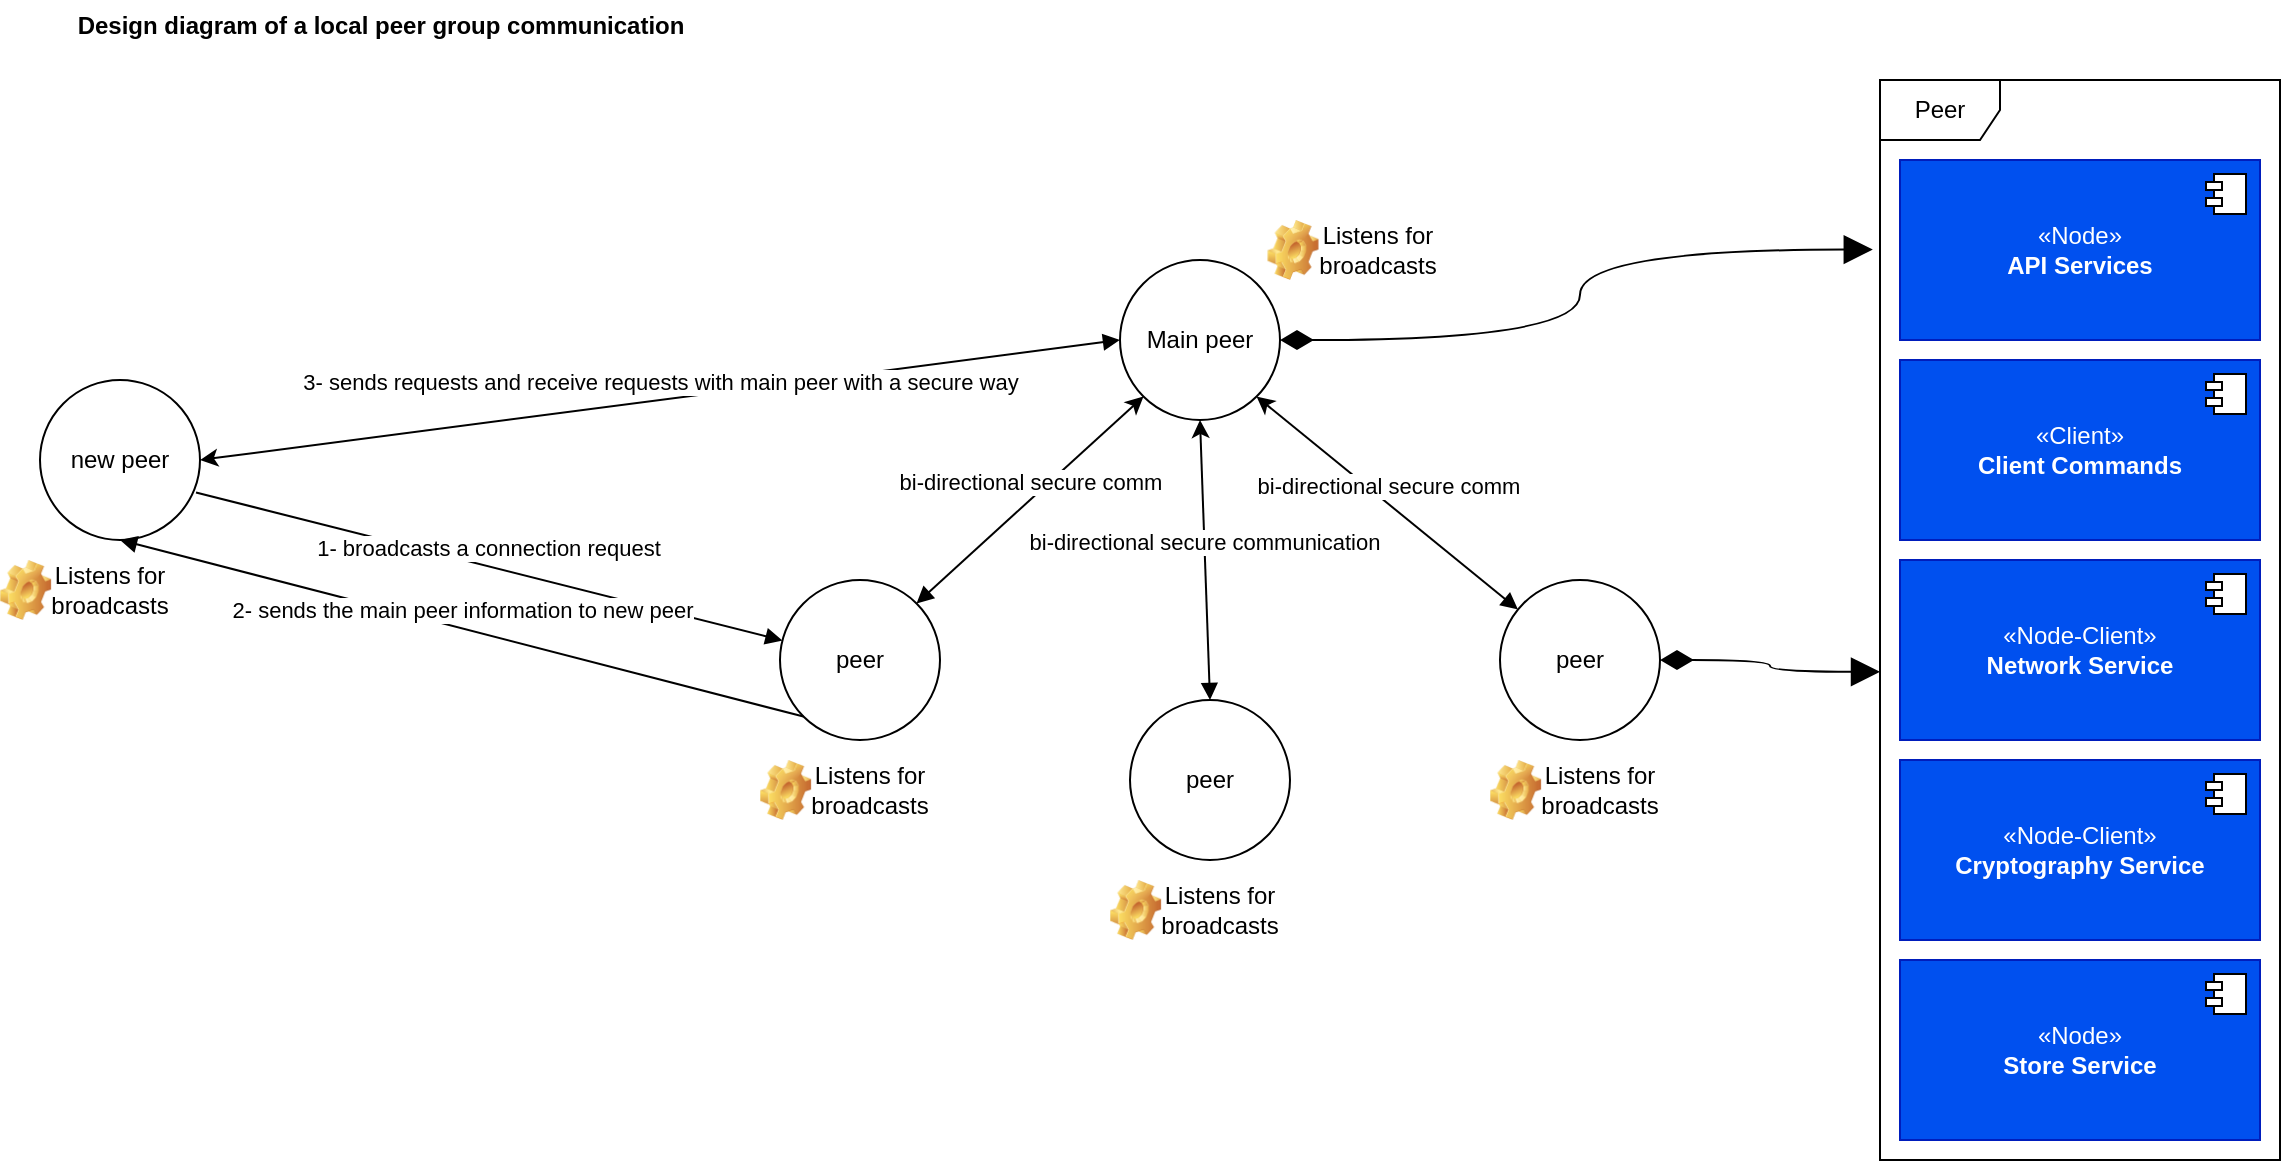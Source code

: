 <mxfile version="26.0.6">
  <diagram name="Page-1" id="Uu_N4zH3Rj2pYzTqdxLv">
    <mxGraphModel dx="2899" dy="1111" grid="1" gridSize="10" guides="1" tooltips="1" connect="1" arrows="1" fold="1" page="1" pageScale="1" pageWidth="850" pageHeight="1100" math="0" shadow="0">
      <root>
        <mxCell id="0" />
        <mxCell id="1" parent="0" />
        <mxCell id="nSGNte2BJ-Q_Rz4o3T1F-4" value="Main peer" style="ellipse;whiteSpace=wrap;html=1;aspect=fixed;" parent="1" vertex="1">
          <mxGeometry x="370" y="360" width="80" height="80" as="geometry" />
        </mxCell>
        <mxCell id="nSGNte2BJ-Q_Rz4o3T1F-8" value="peer" style="ellipse;whiteSpace=wrap;html=1;aspect=fixed;" parent="1" vertex="1">
          <mxGeometry x="200" y="520" width="80" height="80" as="geometry" />
        </mxCell>
        <mxCell id="nSGNte2BJ-Q_Rz4o3T1F-10" value="" style="shape=image;html=1;verticalLabelPosition=bottom;verticalAlign=top;imageAspect=1;aspect=fixed;image=img/clipart/Gear_128x128.png" parent="1" vertex="1">
          <mxGeometry x="190" y="610" width="25.57" height="30" as="geometry" />
        </mxCell>
        <mxCell id="nSGNte2BJ-Q_Rz4o3T1F-11" value="«Node»&lt;br&gt;&lt;b&gt;API Services&lt;br&gt;&lt;/b&gt;" style="html=1;dropTarget=0;whiteSpace=wrap;fillColor=#0050ef;fontColor=#ffffff;strokeColor=#001DBC;" parent="1" vertex="1">
          <mxGeometry x="760" y="310" width="180" height="90" as="geometry" />
        </mxCell>
        <mxCell id="nSGNte2BJ-Q_Rz4o3T1F-12" value="" style="shape=module;jettyWidth=8;jettyHeight=4;" parent="nSGNte2BJ-Q_Rz4o3T1F-11" vertex="1">
          <mxGeometry x="1" width="20" height="20" relative="1" as="geometry">
            <mxPoint x="-27" y="7" as="offset" />
          </mxGeometry>
        </mxCell>
        <mxCell id="nSGNte2BJ-Q_Rz4o3T1F-14" value="«Client»&lt;br&gt;&lt;b&gt;Client Commands&lt;br&gt;&lt;/b&gt;" style="html=1;dropTarget=0;whiteSpace=wrap;fillColor=#0050ef;fontColor=#ffffff;strokeColor=#001DBC;" parent="1" vertex="1">
          <mxGeometry x="760" y="410" width="180" height="90" as="geometry" />
        </mxCell>
        <mxCell id="nSGNte2BJ-Q_Rz4o3T1F-15" value="" style="shape=module;jettyWidth=8;jettyHeight=4;" parent="nSGNte2BJ-Q_Rz4o3T1F-14" vertex="1">
          <mxGeometry x="1" width="20" height="20" relative="1" as="geometry">
            <mxPoint x="-27" y="7" as="offset" />
          </mxGeometry>
        </mxCell>
        <mxCell id="nSGNte2BJ-Q_Rz4o3T1F-16" value="new peer" style="ellipse;whiteSpace=wrap;html=1;aspect=fixed;" parent="1" vertex="1">
          <mxGeometry x="-170" y="420" width="80" height="80" as="geometry" />
        </mxCell>
        <mxCell id="nSGNte2BJ-Q_Rz4o3T1F-17" value="peer" style="ellipse;whiteSpace=wrap;html=1;aspect=fixed;" parent="1" vertex="1">
          <mxGeometry x="375" y="580" width="80" height="80" as="geometry" />
        </mxCell>
        <mxCell id="nSGNte2BJ-Q_Rz4o3T1F-19" value="peer" style="ellipse;whiteSpace=wrap;html=1;aspect=fixed;" parent="1" vertex="1">
          <mxGeometry x="560" y="520" width="80" height="80" as="geometry" />
        </mxCell>
        <mxCell id="nSGNte2BJ-Q_Rz4o3T1F-22" value="Peer" style="shape=umlFrame;whiteSpace=wrap;html=1;pointerEvents=0;" parent="1" vertex="1">
          <mxGeometry x="750" y="270" width="200" height="540" as="geometry" />
        </mxCell>
        <mxCell id="nSGNte2BJ-Q_Rz4o3T1F-23" value="" style="endArrow=block;html=1;endSize=12;startArrow=diamondThin;startSize=14;startFill=1;edgeStyle=orthogonalEdgeStyle;align=left;verticalAlign=bottom;rounded=0;curved=1;endFill=1;exitX=1;exitY=0.5;exitDx=0;exitDy=0;entryX=-0.018;entryY=0.157;entryDx=0;entryDy=0;entryPerimeter=0;" parent="1" source="nSGNte2BJ-Q_Rz4o3T1F-4" target="nSGNte2BJ-Q_Rz4o3T1F-22" edge="1">
          <mxGeometry x="-1" y="3" relative="1" as="geometry">
            <mxPoint x="510" y="400" as="sourcePoint" />
            <mxPoint x="760" y="310" as="targetPoint" />
          </mxGeometry>
        </mxCell>
        <mxCell id="nSGNte2BJ-Q_Rz4o3T1F-24" value="" style="endArrow=block;html=1;endSize=12;startArrow=diamondThin;startSize=14;startFill=1;edgeStyle=orthogonalEdgeStyle;align=left;verticalAlign=bottom;rounded=0;entryX=0;entryY=0.548;entryDx=0;entryDy=0;curved=1;endFill=1;entryPerimeter=0;exitX=1;exitY=0.5;exitDx=0;exitDy=0;" parent="1" source="nSGNte2BJ-Q_Rz4o3T1F-19" target="nSGNte2BJ-Q_Rz4o3T1F-22" edge="1">
          <mxGeometry x="-1" y="3" relative="1" as="geometry">
            <mxPoint x="460" y="410" as="sourcePoint" />
            <mxPoint x="803" y="336" as="targetPoint" />
          </mxGeometry>
        </mxCell>
        <mxCell id="nSGNte2BJ-Q_Rz4o3T1F-25" value="1- broadcasts a connection request" style="html=1;verticalAlign=bottom;endArrow=block;curved=0;rounded=0;exitX=0.975;exitY=0.703;exitDx=0;exitDy=0;exitPerimeter=0;" parent="1" source="nSGNte2BJ-Q_Rz4o3T1F-16" target="nSGNte2BJ-Q_Rz4o3T1F-8" edge="1">
          <mxGeometry width="80" relative="1" as="geometry">
            <mxPoint x="90" y="490" as="sourcePoint" />
            <mxPoint x="170" y="490" as="targetPoint" />
          </mxGeometry>
        </mxCell>
        <mxCell id="nSGNte2BJ-Q_Rz4o3T1F-26" value="2- sends the main peer information to new peer" style="html=1;verticalAlign=bottom;endArrow=block;curved=0;rounded=0;exitX=0;exitY=1;exitDx=0;exitDy=0;entryX=0.5;entryY=1;entryDx=0;entryDy=0;" parent="1" source="nSGNte2BJ-Q_Rz4o3T1F-8" target="nSGNte2BJ-Q_Rz4o3T1F-16" edge="1">
          <mxGeometry width="80" relative="1" as="geometry">
            <mxPoint x="-60" y="540" as="sourcePoint" />
            <mxPoint x="125" y="638" as="targetPoint" />
          </mxGeometry>
        </mxCell>
        <mxCell id="nSGNte2BJ-Q_Rz4o3T1F-27" value="Listens for broadcasts" style="text;html=1;align=center;verticalAlign=middle;whiteSpace=wrap;rounded=0;" parent="1" vertex="1">
          <mxGeometry x="210" y="610" width="70" height="30" as="geometry" />
        </mxCell>
        <mxCell id="nSGNte2BJ-Q_Rz4o3T1F-30" value="3- sends requests and receive requests with main peer with a secure way" style="html=1;verticalAlign=bottom;endArrow=block;curved=0;rounded=0;exitX=1;exitY=0.5;exitDx=0;exitDy=0;entryX=0;entryY=0.5;entryDx=0;entryDy=0;startArrow=classic;startFill=1;" parent="1" source="nSGNte2BJ-Q_Rz4o3T1F-16" target="nSGNte2BJ-Q_Rz4o3T1F-4" edge="1">
          <mxGeometry width="80" relative="1" as="geometry">
            <mxPoint x="292" y="398" as="sourcePoint" />
            <mxPoint x="20" y="300" as="targetPoint" />
          </mxGeometry>
        </mxCell>
        <mxCell id="nSGNte2BJ-Q_Rz4o3T1F-31" value="" style="shape=image;html=1;verticalLabelPosition=bottom;verticalAlign=top;imageAspect=1;aspect=fixed;image=img/clipart/Gear_128x128.png" parent="1" vertex="1">
          <mxGeometry x="365" y="670" width="25.57" height="30" as="geometry" />
        </mxCell>
        <mxCell id="nSGNte2BJ-Q_Rz4o3T1F-32" value="Listens for broadcasts" style="text;html=1;align=center;verticalAlign=middle;whiteSpace=wrap;rounded=0;" parent="1" vertex="1">
          <mxGeometry x="385" y="670" width="70" height="30" as="geometry" />
        </mxCell>
        <mxCell id="nSGNte2BJ-Q_Rz4o3T1F-35" value="" style="shape=image;html=1;verticalLabelPosition=bottom;verticalAlign=top;imageAspect=1;aspect=fixed;image=img/clipart/Gear_128x128.png" parent="1" vertex="1">
          <mxGeometry x="555" y="610" width="25.57" height="30" as="geometry" />
        </mxCell>
        <mxCell id="nSGNte2BJ-Q_Rz4o3T1F-36" value="Listens for broadcasts" style="text;html=1;align=center;verticalAlign=middle;whiteSpace=wrap;rounded=0;" parent="1" vertex="1">
          <mxGeometry x="575" y="610" width="70" height="30" as="geometry" />
        </mxCell>
        <mxCell id="nSGNte2BJ-Q_Rz4o3T1F-37" value="" style="shape=image;html=1;verticalLabelPosition=bottom;verticalAlign=top;imageAspect=1;aspect=fixed;image=img/clipart/Gear_128x128.png" parent="1" vertex="1">
          <mxGeometry x="443.7" y="340" width="25.57" height="30" as="geometry" />
        </mxCell>
        <mxCell id="nSGNte2BJ-Q_Rz4o3T1F-38" value="Listens for broadcasts" style="text;html=1;align=center;verticalAlign=middle;whiteSpace=wrap;rounded=0;" parent="1" vertex="1">
          <mxGeometry x="463.7" y="340" width="70" height="30" as="geometry" />
        </mxCell>
        <mxCell id="nSGNte2BJ-Q_Rz4o3T1F-39" value="" style="shape=image;html=1;verticalLabelPosition=bottom;verticalAlign=top;imageAspect=1;aspect=fixed;image=img/clipart/Gear_128x128.png" parent="1" vertex="1">
          <mxGeometry x="-190" y="510" width="25.57" height="30" as="geometry" />
        </mxCell>
        <mxCell id="nSGNte2BJ-Q_Rz4o3T1F-40" value="Listens for broadcasts" style="text;html=1;align=center;verticalAlign=middle;whiteSpace=wrap;rounded=0;" parent="1" vertex="1">
          <mxGeometry x="-170" y="510" width="70" height="30" as="geometry" />
        </mxCell>
        <mxCell id="nSGNte2BJ-Q_Rz4o3T1F-42" value="bi-directional secure comm" style="html=1;verticalAlign=bottom;endArrow=block;curved=0;rounded=0;exitX=0;exitY=1;exitDx=0;exitDy=0;entryX=1;entryY=0;entryDx=0;entryDy=0;startArrow=classic;startFill=1;" parent="1" source="nSGNte2BJ-Q_Rz4o3T1F-4" target="nSGNte2BJ-Q_Rz4o3T1F-8" edge="1">
          <mxGeometry width="80" relative="1" as="geometry">
            <mxPoint x="-170" y="790" as="sourcePoint" />
            <mxPoint x="290" y="730" as="targetPoint" />
          </mxGeometry>
        </mxCell>
        <mxCell id="nSGNte2BJ-Q_Rz4o3T1F-44" value="bi-directional secure communication" style="html=1;verticalAlign=bottom;endArrow=block;curved=0;rounded=0;exitX=0.5;exitY=1;exitDx=0;exitDy=0;entryX=0.5;entryY=0;entryDx=0;entryDy=0;startArrow=classic;startFill=1;" parent="1" source="nSGNte2BJ-Q_Rz4o3T1F-4" target="nSGNte2BJ-Q_Rz4o3T1F-17" edge="1">
          <mxGeometry width="80" relative="1" as="geometry">
            <mxPoint x="392" y="438" as="sourcePoint" />
            <mxPoint x="258" y="542" as="targetPoint" />
          </mxGeometry>
        </mxCell>
        <mxCell id="nSGNte2BJ-Q_Rz4o3T1F-45" value="bi-directional secure comm" style="html=1;verticalAlign=bottom;endArrow=block;curved=0;rounded=0;exitX=1;exitY=1;exitDx=0;exitDy=0;startArrow=classic;startFill=1;" parent="1" source="nSGNte2BJ-Q_Rz4o3T1F-4" target="nSGNte2BJ-Q_Rz4o3T1F-19" edge="1">
          <mxGeometry width="80" relative="1" as="geometry">
            <mxPoint x="402" y="448" as="sourcePoint" />
            <mxPoint x="268" y="552" as="targetPoint" />
          </mxGeometry>
        </mxCell>
        <mxCell id="nSGNte2BJ-Q_Rz4o3T1F-46" value="«Node-Client»&lt;br&gt;&lt;b&gt;Network Service&lt;br&gt;&lt;/b&gt;" style="html=1;dropTarget=0;whiteSpace=wrap;fillColor=#0050ef;fontColor=#ffffff;strokeColor=#001DBC;" parent="1" vertex="1">
          <mxGeometry x="760" y="510" width="180" height="90" as="geometry" />
        </mxCell>
        <mxCell id="nSGNte2BJ-Q_Rz4o3T1F-47" value="" style="shape=module;jettyWidth=8;jettyHeight=4;" parent="nSGNte2BJ-Q_Rz4o3T1F-46" vertex="1">
          <mxGeometry x="1" width="20" height="20" relative="1" as="geometry">
            <mxPoint x="-27" y="7" as="offset" />
          </mxGeometry>
        </mxCell>
        <mxCell id="nSGNte2BJ-Q_Rz4o3T1F-48" value="«Node-Client»&lt;br&gt;&lt;b&gt;Cryptography Service&lt;br&gt;&lt;/b&gt;" style="html=1;dropTarget=0;whiteSpace=wrap;fillColor=#0050ef;fontColor=#ffffff;strokeColor=#001DBC;" parent="1" vertex="1">
          <mxGeometry x="760" y="610" width="180" height="90" as="geometry" />
        </mxCell>
        <mxCell id="nSGNte2BJ-Q_Rz4o3T1F-49" value="" style="shape=module;jettyWidth=8;jettyHeight=4;" parent="nSGNte2BJ-Q_Rz4o3T1F-48" vertex="1">
          <mxGeometry x="1" width="20" height="20" relative="1" as="geometry">
            <mxPoint x="-27" y="7" as="offset" />
          </mxGeometry>
        </mxCell>
        <mxCell id="nSGNte2BJ-Q_Rz4o3T1F-50" value="«Node»&lt;br&gt;&lt;b&gt;Store Service&lt;br&gt;&lt;/b&gt;" style="html=1;dropTarget=0;whiteSpace=wrap;fillColor=#0050ef;fontColor=#ffffff;strokeColor=#001DBC;" parent="1" vertex="1">
          <mxGeometry x="760" y="710" width="180" height="90" as="geometry" />
        </mxCell>
        <mxCell id="nSGNte2BJ-Q_Rz4o3T1F-51" value="" style="shape=module;jettyWidth=8;jettyHeight=4;" parent="nSGNte2BJ-Q_Rz4o3T1F-50" vertex="1">
          <mxGeometry x="1" width="20" height="20" relative="1" as="geometry">
            <mxPoint x="-27" y="7" as="offset" />
          </mxGeometry>
        </mxCell>
        <mxCell id="70oPDHIPbQGvv8oI3K7Y-18" value="Design diagram of a local peer group communication" style="text;align=center;fontStyle=1;verticalAlign=middle;spacingLeft=3;spacingRight=3;strokeColor=none;rotatable=0;points=[[0,0.5],[1,0.5]];portConstraint=eastwest;html=1;" parent="1" vertex="1">
          <mxGeometry x="-180" y="230" width="360" height="26" as="geometry" />
        </mxCell>
      </root>
    </mxGraphModel>
  </diagram>
</mxfile>
